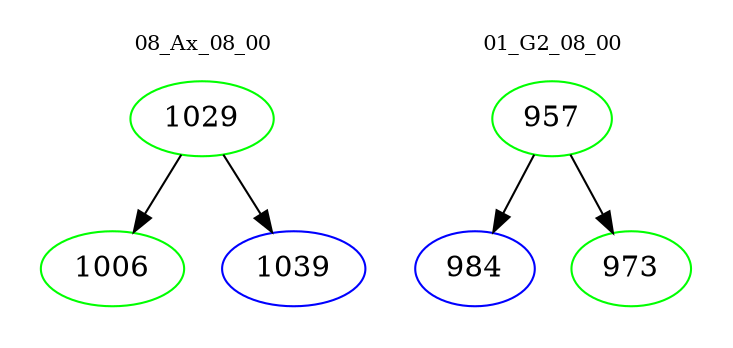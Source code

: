 digraph{
subgraph cluster_0 {
color = white
label = "08_Ax_08_00";
fontsize=10;
T0_1029 [label="1029", color="green"]
T0_1029 -> T0_1006 [color="black"]
T0_1006 [label="1006", color="green"]
T0_1029 -> T0_1039 [color="black"]
T0_1039 [label="1039", color="blue"]
}
subgraph cluster_1 {
color = white
label = "01_G2_08_00";
fontsize=10;
T1_957 [label="957", color="green"]
T1_957 -> T1_984 [color="black"]
T1_984 [label="984", color="blue"]
T1_957 -> T1_973 [color="black"]
T1_973 [label="973", color="green"]
}
}
